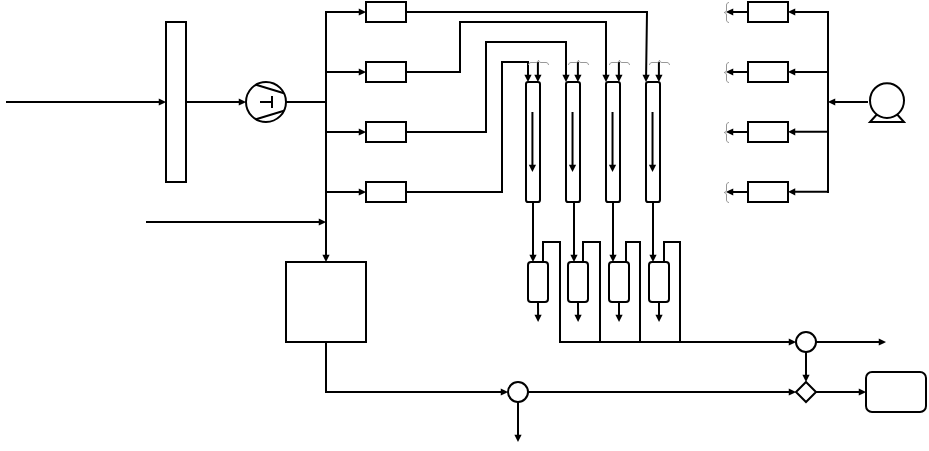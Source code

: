 <mxfile version="27.1.6">
  <diagram name="Page-1" id="fOPXTH3xM05dgXcLHsS2">
    <mxGraphModel dx="784" dy="429" grid="1" gridSize="10" guides="1" tooltips="1" connect="1" arrows="0" fold="1" page="1" pageScale="1" pageWidth="900" pageHeight="1600" math="0" shadow="0">
      <root>
        <mxCell id="0" />
        <mxCell id="1" parent="0" />
        <mxCell id="YD0R1OaTcSya2No4DmvF-2" value="" style="endArrow=block;html=1;rounded=0;strokeWidth=1;endSize=1;endFill=1;" edge="1" parent="1">
          <mxGeometry width="50" height="50" relative="1" as="geometry">
            <mxPoint x="40" y="320" as="sourcePoint" />
            <mxPoint x="120" y="320" as="targetPoint" />
          </mxGeometry>
        </mxCell>
        <mxCell id="YD0R1OaTcSya2No4DmvF-4" value="" style="rounded=0;whiteSpace=wrap;html=1;" vertex="1" parent="1">
          <mxGeometry x="120" y="280" width="10" height="80" as="geometry" />
        </mxCell>
        <mxCell id="YD0R1OaTcSya2No4DmvF-6" value="" style="endArrow=block;html=1;rounded=0;exitX=1;exitY=0.5;exitDx=0;exitDy=0;strokeColor=default;strokeWidth=1;align=center;verticalAlign=middle;fontFamily=Helvetica;fontSize=11;fontColor=default;labelBackgroundColor=default;endFill=1;endSize=1;" edge="1" parent="1" source="YD0R1OaTcSya2No4DmvF-4">
          <mxGeometry width="50" height="50" relative="1" as="geometry">
            <mxPoint x="400" y="410" as="sourcePoint" />
            <mxPoint x="160" y="320" as="targetPoint" />
          </mxGeometry>
        </mxCell>
        <mxCell id="YD0R1OaTcSya2No4DmvF-33" style="edgeStyle=orthogonalEdgeStyle;rounded=0;orthogonalLoop=1;jettySize=auto;html=1;exitX=1;exitY=0.5;exitDx=0;exitDy=0;exitPerimeter=0;entryX=0;entryY=0.5;entryDx=0;entryDy=0;targetPerimeterSpacing=-1;endSize=1;endArrow=block;endFill=1;" edge="1" parent="1" source="YD0R1OaTcSya2No4DmvF-7" target="YD0R1OaTcSya2No4DmvF-14">
          <mxGeometry relative="1" as="geometry" />
        </mxCell>
        <mxCell id="YD0R1OaTcSya2No4DmvF-36" style="edgeStyle=orthogonalEdgeStyle;rounded=0;orthogonalLoop=1;jettySize=auto;html=1;exitX=1;exitY=0.5;exitDx=0;exitDy=0;exitPerimeter=0;entryX=0;entryY=0.5;entryDx=0;entryDy=0;targetPerimeterSpacing=-1;endSize=1;endArrow=block;endFill=1;" edge="1" parent="1" source="YD0R1OaTcSya2No4DmvF-7" target="YD0R1OaTcSya2No4DmvF-13">
          <mxGeometry relative="1" as="geometry" />
        </mxCell>
        <mxCell id="YD0R1OaTcSya2No4DmvF-37" style="edgeStyle=orthogonalEdgeStyle;rounded=0;orthogonalLoop=1;jettySize=auto;html=1;exitX=1;exitY=0.5;exitDx=0;exitDy=0;exitPerimeter=0;entryX=0;entryY=0.5;entryDx=0;entryDy=0;targetPerimeterSpacing=-1;endSize=1;endArrow=block;endFill=1;" edge="1" parent="1" source="YD0R1OaTcSya2No4DmvF-7" target="YD0R1OaTcSya2No4DmvF-8">
          <mxGeometry relative="1" as="geometry" />
        </mxCell>
        <mxCell id="YD0R1OaTcSya2No4DmvF-38" style="edgeStyle=orthogonalEdgeStyle;rounded=0;orthogonalLoop=1;jettySize=auto;html=1;exitX=1;exitY=0.5;exitDx=0;exitDy=0;exitPerimeter=0;entryX=0;entryY=0.5;entryDx=0;entryDy=0;targetPerimeterSpacing=-1;endSize=1;endArrow=block;endFill=1;" edge="1" parent="1" source="YD0R1OaTcSya2No4DmvF-7" target="YD0R1OaTcSya2No4DmvF-12">
          <mxGeometry relative="1" as="geometry" />
        </mxCell>
        <mxCell id="YD0R1OaTcSya2No4DmvF-41" style="edgeStyle=orthogonalEdgeStyle;rounded=0;orthogonalLoop=1;jettySize=auto;html=1;exitX=1;exitY=0.5;exitDx=0;exitDy=0;exitPerimeter=0;entryX=0.5;entryY=0;entryDx=0;entryDy=0;targetPerimeterSpacing=-1;endSize=1;endArrow=block;endFill=1;" edge="1" parent="1" source="YD0R1OaTcSya2No4DmvF-7" target="YD0R1OaTcSya2No4DmvF-40">
          <mxGeometry relative="1" as="geometry" />
        </mxCell>
        <mxCell id="YD0R1OaTcSya2No4DmvF-7" value="" style="shape=mxgraph.pid.compressors_-_iso.compressor_(piston);html=1;pointerEvents=1;align=center;verticalLabelPosition=bottom;verticalAlign=top;dashed=0;" vertex="1" parent="1">
          <mxGeometry x="160" y="310" width="20" height="20" as="geometry" />
        </mxCell>
        <mxCell id="YD0R1OaTcSya2No4DmvF-62" style="edgeStyle=orthogonalEdgeStyle;rounded=0;orthogonalLoop=1;jettySize=auto;html=1;exitX=1;exitY=0.5;exitDx=0;exitDy=0;entryX=0;entryY=0.5;entryDx=0;entryDy=0;endSize=1;endArrow=block;endFill=1;" edge="1" parent="1" source="YD0R1OaTcSya2No4DmvF-8">
          <mxGeometry relative="1" as="geometry">
            <mxPoint x="236.5" y="275" as="sourcePoint" />
            <mxPoint x="360" y="310" as="targetPoint" />
          </mxGeometry>
        </mxCell>
        <mxCell id="YD0R1OaTcSya2No4DmvF-8" value="" style="rounded=0;whiteSpace=wrap;html=1;" vertex="1" parent="1">
          <mxGeometry x="220" y="270" width="20" height="10" as="geometry" />
        </mxCell>
        <mxCell id="YD0R1OaTcSya2No4DmvF-60" style="edgeStyle=orthogonalEdgeStyle;rounded=0;orthogonalLoop=1;jettySize=auto;html=1;exitX=1;exitY=0.5;exitDx=0;exitDy=0;entryX=0;entryY=1;entryDx=0;entryDy=0;endSize=1;endArrow=block;endFill=1;" edge="1" parent="1" source="YD0R1OaTcSya2No4DmvF-12" target="YD0R1OaTcSya2No4DmvF-44">
          <mxGeometry relative="1" as="geometry" />
        </mxCell>
        <mxCell id="YD0R1OaTcSya2No4DmvF-12" value="" style="rounded=0;whiteSpace=wrap;html=1;" vertex="1" parent="1">
          <mxGeometry x="220" y="330" width="20" height="10" as="geometry" />
        </mxCell>
        <mxCell id="YD0R1OaTcSya2No4DmvF-59" style="edgeStyle=orthogonalEdgeStyle;rounded=0;orthogonalLoop=1;jettySize=auto;html=1;exitX=1;exitY=0.5;exitDx=0;exitDy=0;entryX=0;entryY=0.5;entryDx=0;entryDy=0;endSize=1;endArrow=block;endFill=1;" edge="1" parent="1" source="YD0R1OaTcSya2No4DmvF-13">
          <mxGeometry relative="1" as="geometry">
            <mxPoint x="237.5" y="365" as="sourcePoint" />
            <mxPoint x="301" y="310" as="targetPoint" />
            <Array as="points">
              <mxPoint x="288" y="365" />
              <mxPoint x="288" y="300" />
              <mxPoint x="301" y="300" />
            </Array>
          </mxGeometry>
        </mxCell>
        <mxCell id="YD0R1OaTcSya2No4DmvF-13" value="" style="rounded=0;whiteSpace=wrap;html=1;" vertex="1" parent="1">
          <mxGeometry x="220" y="360" width="20" height="10" as="geometry" />
        </mxCell>
        <mxCell id="YD0R1OaTcSya2No4DmvF-61" style="edgeStyle=orthogonalEdgeStyle;rounded=0;orthogonalLoop=1;jettySize=auto;html=1;exitX=1;exitY=0.5;exitDx=0;exitDy=0;entryX=0;entryY=0.5;entryDx=0;entryDy=0;endSize=1;endArrow=block;endFill=1;" edge="1" parent="1" source="YD0R1OaTcSya2No4DmvF-14">
          <mxGeometry relative="1" as="geometry">
            <mxPoint x="236.5" y="305" as="sourcePoint" />
            <mxPoint x="340" y="310" as="targetPoint" />
            <Array as="points">
              <mxPoint x="267" y="305" />
              <mxPoint x="267" y="280" />
              <mxPoint x="340" y="280" />
            </Array>
          </mxGeometry>
        </mxCell>
        <mxCell id="YD0R1OaTcSya2No4DmvF-14" value="" style="rounded=0;whiteSpace=wrap;html=1;" vertex="1" parent="1">
          <mxGeometry x="220" y="300" width="20" height="10" as="geometry" />
        </mxCell>
        <mxCell id="YD0R1OaTcSya2No4DmvF-83" style="edgeStyle=orthogonalEdgeStyle;rounded=0;orthogonalLoop=1;jettySize=auto;html=1;exitX=0.5;exitY=1;exitDx=0;exitDy=0;entryX=0;entryY=0.5;entryDx=0;entryDy=0;strokeColor=default;align=center;verticalAlign=middle;fontFamily=Helvetica;fontSize=11;fontColor=default;labelBackgroundColor=default;endArrow=block;endFill=1;endSize=1;" edge="1" parent="1" source="YD0R1OaTcSya2No4DmvF-40" target="YD0R1OaTcSya2No4DmvF-82">
          <mxGeometry relative="1" as="geometry" />
        </mxCell>
        <mxCell id="YD0R1OaTcSya2No4DmvF-40" value="" style="whiteSpace=wrap;html=1;aspect=fixed;" vertex="1" parent="1">
          <mxGeometry x="180" y="400" width="40" height="40" as="geometry" />
        </mxCell>
        <mxCell id="YD0R1OaTcSya2No4DmvF-69" style="edgeStyle=orthogonalEdgeStyle;rounded=0;orthogonalLoop=1;jettySize=auto;html=1;exitX=1;exitY=0.5;exitDx=0;exitDy=0;strokeColor=default;align=center;verticalAlign=middle;fontFamily=Helvetica;fontSize=11;fontColor=default;labelBackgroundColor=default;endArrow=block;endFill=1;endSize=1;entryX=0;entryY=0.75;entryDx=0;entryDy=0;" edge="1" parent="1" source="YD0R1OaTcSya2No4DmvF-42" target="YD0R1OaTcSya2No4DmvF-64">
          <mxGeometry relative="1" as="geometry">
            <mxPoint x="304" y="390" as="targetPoint" />
          </mxGeometry>
        </mxCell>
        <mxCell id="YD0R1OaTcSya2No4DmvF-42" value="" style="rounded=1;whiteSpace=wrap;html=1;flipV=1;flipH=1;direction=south;" vertex="1" parent="1">
          <mxGeometry x="300" y="310" width="7" height="60" as="geometry" />
        </mxCell>
        <mxCell id="YD0R1OaTcSya2No4DmvF-73" style="edgeStyle=orthogonalEdgeStyle;rounded=0;orthogonalLoop=1;jettySize=auto;html=1;exitX=1;exitY=0.5;exitDx=0;exitDy=0;entryX=0;entryY=0.5;entryDx=0;entryDy=0;entryPerimeter=0;strokeColor=default;align=center;verticalAlign=middle;fontFamily=Helvetica;fontSize=11;fontColor=default;labelBackgroundColor=default;endArrow=block;endFill=1;endSize=1;" edge="1" parent="1">
          <mxGeometry relative="1" as="geometry">
            <mxPoint x="343.5" y="400" as="targetPoint" />
            <mxPoint x="340.5" y="370" as="sourcePoint" />
            <Array as="points">
              <mxPoint x="344" y="370" />
            </Array>
          </mxGeometry>
        </mxCell>
        <mxCell id="YD0R1OaTcSya2No4DmvF-43" value="" style="rounded=1;whiteSpace=wrap;html=1;flipV=0;flipH=1;direction=south;" vertex="1" parent="1">
          <mxGeometry x="340" y="310" width="7" height="60" as="geometry" />
        </mxCell>
        <mxCell id="YD0R1OaTcSya2No4DmvF-71" style="edgeStyle=orthogonalEdgeStyle;rounded=0;orthogonalLoop=1;jettySize=auto;html=1;exitX=1;exitY=0.5;exitDx=0;exitDy=0;entryX=0;entryY=0.5;entryDx=0;entryDy=0;strokeColor=default;align=center;verticalAlign=middle;fontFamily=Helvetica;fontSize=11;fontColor=default;labelBackgroundColor=default;endArrow=block;endFill=1;endSize=1;" edge="1" parent="1">
          <mxGeometry relative="1" as="geometry">
            <mxPoint x="324" y="400" as="targetPoint" />
            <mxPoint x="322.5" y="370" as="sourcePoint" />
          </mxGeometry>
        </mxCell>
        <mxCell id="YD0R1OaTcSya2No4DmvF-44" value="" style="rounded=1;whiteSpace=wrap;html=1;flipV=0;flipH=1;direction=south;" vertex="1" parent="1">
          <mxGeometry x="320" y="310" width="7" height="60" as="geometry" />
        </mxCell>
        <mxCell id="YD0R1OaTcSya2No4DmvF-74" style="edgeStyle=orthogonalEdgeStyle;rounded=0;orthogonalLoop=1;jettySize=auto;html=1;exitX=1;exitY=0.5;exitDx=0;exitDy=0;entryX=0;entryY=0.5;entryDx=0;entryDy=0;strokeColor=default;align=center;verticalAlign=middle;fontFamily=Helvetica;fontSize=11;fontColor=default;labelBackgroundColor=default;endArrow=block;endFill=1;endSize=1;" edge="1" parent="1">
          <mxGeometry relative="1" as="geometry">
            <mxPoint x="361.5" y="370" as="sourcePoint" />
            <mxPoint x="363.5" y="400" as="targetPoint" />
          </mxGeometry>
        </mxCell>
        <mxCell id="YD0R1OaTcSya2No4DmvF-45" value="" style="rounded=1;whiteSpace=wrap;html=1;flipV=0;flipH=1;direction=south;" vertex="1" parent="1">
          <mxGeometry x="360" y="310" width="7" height="60" as="geometry" />
        </mxCell>
        <mxCell id="YD0R1OaTcSya2No4DmvF-47" value="" style="endArrow=block;html=1;rounded=1;strokeWidth=1;endFill=1;curved=0;endSize=1;" edge="1" parent="1">
          <mxGeometry width="50" height="50" relative="1" as="geometry">
            <mxPoint x="303.212" y="325" as="sourcePoint" />
            <mxPoint x="303.212" y="355" as="targetPoint" />
          </mxGeometry>
        </mxCell>
        <mxCell id="YD0R1OaTcSya2No4DmvF-48" value="" style="endArrow=block;html=1;rounded=1;strokeWidth=1;endFill=1;curved=0;endSize=1;" edge="1" parent="1">
          <mxGeometry width="50" height="50" relative="1" as="geometry">
            <mxPoint x="323.26" y="325" as="sourcePoint" />
            <mxPoint x="323.26" y="355" as="targetPoint" />
          </mxGeometry>
        </mxCell>
        <mxCell id="YD0R1OaTcSya2No4DmvF-49" value="" style="endArrow=block;html=1;rounded=1;strokeWidth=1;endFill=1;curved=0;endSize=1;" edge="1" parent="1">
          <mxGeometry width="50" height="50" relative="1" as="geometry">
            <mxPoint x="343.26" y="325" as="sourcePoint" />
            <mxPoint x="343.26" y="355" as="targetPoint" />
          </mxGeometry>
        </mxCell>
        <mxCell id="YD0R1OaTcSya2No4DmvF-50" value="" style="endArrow=block;html=1;rounded=1;strokeWidth=1;endFill=1;curved=0;endSize=1;" edge="1" parent="1">
          <mxGeometry width="50" height="50" relative="1" as="geometry">
            <mxPoint x="363.26" y="325" as="sourcePoint" />
            <mxPoint x="363.26" y="355" as="targetPoint" />
          </mxGeometry>
        </mxCell>
        <mxCell id="YD0R1OaTcSya2No4DmvF-75" style="edgeStyle=orthogonalEdgeStyle;rounded=0;orthogonalLoop=1;jettySize=auto;html=1;exitX=0;exitY=0.25;exitDx=0;exitDy=0;strokeColor=default;align=center;verticalAlign=middle;fontFamily=Helvetica;fontSize=11;fontColor=default;labelBackgroundColor=default;endArrow=none;endFill=1;endSize=1;startFill=0;" edge="1" parent="1" source="YD0R1OaTcSya2No4DmvF-64">
          <mxGeometry relative="1" as="geometry">
            <mxPoint x="340" y="440" as="targetPoint" />
            <mxPoint x="305.5" y="400" as="sourcePoint" />
            <Array as="points">
              <mxPoint x="308" y="390" />
              <mxPoint x="317" y="390" />
              <mxPoint x="317" y="440" />
            </Array>
          </mxGeometry>
        </mxCell>
        <mxCell id="YD0R1OaTcSya2No4DmvF-88" style="edgeStyle=orthogonalEdgeStyle;rounded=0;orthogonalLoop=1;jettySize=auto;html=1;exitX=1;exitY=0.5;exitDx=0;exitDy=0;strokeColor=default;align=center;verticalAlign=middle;fontFamily=Helvetica;fontSize=11;fontColor=default;labelBackgroundColor=default;endArrow=block;endFill=1;endSize=1;" edge="1" parent="1" source="YD0R1OaTcSya2No4DmvF-64">
          <mxGeometry relative="1" as="geometry">
            <mxPoint x="306.048" y="430" as="targetPoint" />
          </mxGeometry>
        </mxCell>
        <mxCell id="YD0R1OaTcSya2No4DmvF-64" value="" style="rounded=1;whiteSpace=wrap;html=1;direction=south;" vertex="1" parent="1">
          <mxGeometry x="301" y="400" width="10" height="20" as="geometry" />
        </mxCell>
        <mxCell id="YD0R1OaTcSya2No4DmvF-76" style="edgeStyle=orthogonalEdgeStyle;rounded=0;orthogonalLoop=1;jettySize=auto;html=1;exitX=0;exitY=0.25;exitDx=0;exitDy=0;strokeColor=default;align=center;verticalAlign=middle;fontFamily=Helvetica;fontSize=11;fontColor=default;labelBackgroundColor=default;endArrow=none;endFill=1;endSize=1;startFill=0;" edge="1" parent="1" source="YD0R1OaTcSya2No4DmvF-65">
          <mxGeometry relative="1" as="geometry">
            <mxPoint x="370" y="440" as="targetPoint" />
            <mxPoint x="325.5" y="400" as="sourcePoint" />
            <Array as="points">
              <mxPoint x="328" y="390" />
              <mxPoint x="337" y="390" />
              <mxPoint x="337" y="440" />
            </Array>
          </mxGeometry>
        </mxCell>
        <mxCell id="YD0R1OaTcSya2No4DmvF-89" style="edgeStyle=orthogonalEdgeStyle;rounded=0;orthogonalLoop=1;jettySize=auto;html=1;exitX=1;exitY=0.5;exitDx=0;exitDy=0;strokeColor=default;align=center;verticalAlign=middle;fontFamily=Helvetica;fontSize=11;fontColor=default;labelBackgroundColor=default;endArrow=block;endFill=1;endSize=1;" edge="1" parent="1" source="YD0R1OaTcSya2No4DmvF-65">
          <mxGeometry relative="1" as="geometry">
            <mxPoint x="326.048" y="430" as="targetPoint" />
          </mxGeometry>
        </mxCell>
        <mxCell id="YD0R1OaTcSya2No4DmvF-65" value="" style="rounded=1;whiteSpace=wrap;html=1;direction=south;" vertex="1" parent="1">
          <mxGeometry x="321" y="400" width="10" height="20" as="geometry" />
        </mxCell>
        <mxCell id="YD0R1OaTcSya2No4DmvF-77" style="edgeStyle=orthogonalEdgeStyle;rounded=0;orthogonalLoop=1;jettySize=auto;html=1;exitX=0;exitY=0.15;exitDx=0;exitDy=0;exitPerimeter=0;strokeColor=default;align=center;verticalAlign=middle;fontFamily=Helvetica;fontSize=11;fontColor=default;labelBackgroundColor=default;endArrow=none;endFill=1;endSize=1;startFill=0;" edge="1" parent="1" source="YD0R1OaTcSya2No4DmvF-66">
          <mxGeometry relative="1" as="geometry">
            <mxPoint x="430" y="440" as="targetPoint" />
            <mxPoint x="346" y="400" as="sourcePoint" />
            <Array as="points">
              <mxPoint x="350" y="390" />
              <mxPoint x="357" y="390" />
              <mxPoint x="357" y="440" />
            </Array>
          </mxGeometry>
        </mxCell>
        <mxCell id="YD0R1OaTcSya2No4DmvF-90" style="edgeStyle=orthogonalEdgeStyle;rounded=0;orthogonalLoop=1;jettySize=auto;html=1;exitX=1;exitY=0.5;exitDx=0;exitDy=0;strokeColor=default;align=center;verticalAlign=middle;fontFamily=Helvetica;fontSize=11;fontColor=default;labelBackgroundColor=default;endArrow=block;endFill=1;endSize=1;" edge="1" parent="1" source="YD0R1OaTcSya2No4DmvF-66">
          <mxGeometry relative="1" as="geometry">
            <mxPoint x="346.524" y="430" as="targetPoint" />
          </mxGeometry>
        </mxCell>
        <mxCell id="YD0R1OaTcSya2No4DmvF-66" value="" style="rounded=1;whiteSpace=wrap;html=1;direction=south;" vertex="1" parent="1">
          <mxGeometry x="341.5" y="400" width="10" height="20" as="geometry" />
        </mxCell>
        <mxCell id="YD0R1OaTcSya2No4DmvF-78" style="edgeStyle=orthogonalEdgeStyle;rounded=0;orthogonalLoop=1;jettySize=auto;html=1;exitX=0;exitY=0.25;exitDx=0;exitDy=0;strokeColor=default;align=center;verticalAlign=middle;fontFamily=Helvetica;fontSize=11;fontColor=default;labelBackgroundColor=default;endArrow=block;endFill=1;endSize=1;entryX=0;entryY=0.5;entryDx=0;entryDy=0;" edge="1" parent="1" source="YD0R1OaTcSya2No4DmvF-67" target="YD0R1OaTcSya2No4DmvF-79">
          <mxGeometry relative="1" as="geometry">
            <mxPoint x="377" y="440" as="targetPoint" />
            <mxPoint x="366" y="400" as="sourcePoint" />
            <Array as="points">
              <mxPoint x="369" y="390" />
              <mxPoint x="377" y="390" />
              <mxPoint x="377" y="440" />
            </Array>
          </mxGeometry>
        </mxCell>
        <mxCell id="YD0R1OaTcSya2No4DmvF-91" style="edgeStyle=orthogonalEdgeStyle;rounded=0;orthogonalLoop=1;jettySize=auto;html=1;exitX=1;exitY=0.5;exitDx=0;exitDy=0;strokeColor=default;align=center;verticalAlign=middle;fontFamily=Helvetica;fontSize=11;fontColor=default;labelBackgroundColor=default;endArrow=block;endFill=1;endSize=1;" edge="1" parent="1" source="YD0R1OaTcSya2No4DmvF-67">
          <mxGeometry relative="1" as="geometry">
            <mxPoint x="366.524" y="430" as="targetPoint" />
          </mxGeometry>
        </mxCell>
        <mxCell id="YD0R1OaTcSya2No4DmvF-67" value="" style="rounded=1;whiteSpace=wrap;html=1;direction=south;" vertex="1" parent="1">
          <mxGeometry x="361.5" y="400" width="10" height="20" as="geometry" />
        </mxCell>
        <mxCell id="YD0R1OaTcSya2No4DmvF-80" style="edgeStyle=orthogonalEdgeStyle;rounded=0;orthogonalLoop=1;jettySize=auto;html=1;exitX=0.5;exitY=1;exitDx=0;exitDy=0;strokeColor=default;align=center;verticalAlign=middle;fontFamily=Helvetica;fontSize=11;fontColor=default;labelBackgroundColor=default;endArrow=block;endFill=1;endSize=1;" edge="1" parent="1" source="YD0R1OaTcSya2No4DmvF-79">
          <mxGeometry relative="1" as="geometry">
            <mxPoint x="440" y="460" as="targetPoint" />
            <Array as="points">
              <mxPoint x="440" y="460" />
              <mxPoint x="440" y="460" />
            </Array>
          </mxGeometry>
        </mxCell>
        <mxCell id="YD0R1OaTcSya2No4DmvF-123" style="edgeStyle=orthogonalEdgeStyle;rounded=0;orthogonalLoop=1;jettySize=auto;html=1;exitX=1;exitY=0.5;exitDx=0;exitDy=0;strokeColor=default;align=center;verticalAlign=middle;fontFamily=Helvetica;fontSize=11;fontColor=default;labelBackgroundColor=default;endArrow=block;endFill=1;endSize=1;" edge="1" parent="1" source="YD0R1OaTcSya2No4DmvF-79">
          <mxGeometry relative="1" as="geometry">
            <mxPoint x="480" y="440.143" as="targetPoint" />
          </mxGeometry>
        </mxCell>
        <mxCell id="YD0R1OaTcSya2No4DmvF-79" value="" style="ellipse;whiteSpace=wrap;html=1;aspect=fixed;" vertex="1" parent="1">
          <mxGeometry x="435" y="435" width="10" height="10" as="geometry" />
        </mxCell>
        <mxCell id="YD0R1OaTcSya2No4DmvF-86" style="edgeStyle=orthogonalEdgeStyle;rounded=0;orthogonalLoop=1;jettySize=auto;html=1;exitX=1;exitY=0.5;exitDx=0;exitDy=0;entryX=0;entryY=0.5;entryDx=0;entryDy=0;strokeColor=default;align=center;verticalAlign=middle;fontFamily=Helvetica;fontSize=11;fontColor=default;labelBackgroundColor=default;endArrow=block;endFill=1;endSize=1;" edge="1" parent="1" source="YD0R1OaTcSya2No4DmvF-81" target="YD0R1OaTcSya2No4DmvF-85">
          <mxGeometry relative="1" as="geometry" />
        </mxCell>
        <mxCell id="YD0R1OaTcSya2No4DmvF-81" value="" style="rhombus;whiteSpace=wrap;html=1;" vertex="1" parent="1">
          <mxGeometry x="435" y="460" width="10" height="10" as="geometry" />
        </mxCell>
        <mxCell id="YD0R1OaTcSya2No4DmvF-84" style="edgeStyle=orthogonalEdgeStyle;rounded=0;orthogonalLoop=1;jettySize=auto;html=1;exitX=1;exitY=0.5;exitDx=0;exitDy=0;entryX=0;entryY=0.5;entryDx=0;entryDy=0;strokeColor=default;align=center;verticalAlign=middle;fontFamily=Helvetica;fontSize=11;fontColor=default;labelBackgroundColor=default;endArrow=block;endFill=1;endSize=1;" edge="1" parent="1" source="YD0R1OaTcSya2No4DmvF-82" target="YD0R1OaTcSya2No4DmvF-81">
          <mxGeometry relative="1" as="geometry" />
        </mxCell>
        <mxCell id="YD0R1OaTcSya2No4DmvF-124" style="edgeStyle=orthogonalEdgeStyle;rounded=0;orthogonalLoop=1;jettySize=auto;html=1;exitX=0.5;exitY=1;exitDx=0;exitDy=0;strokeColor=default;align=center;verticalAlign=middle;fontFamily=Helvetica;fontSize=11;fontColor=default;labelBackgroundColor=default;endArrow=block;endFill=1;endSize=1;" edge="1" parent="1" source="YD0R1OaTcSya2No4DmvF-82">
          <mxGeometry relative="1" as="geometry">
            <mxPoint x="296" y="490" as="targetPoint" />
          </mxGeometry>
        </mxCell>
        <mxCell id="YD0R1OaTcSya2No4DmvF-82" value="" style="ellipse;whiteSpace=wrap;html=1;aspect=fixed;" vertex="1" parent="1">
          <mxGeometry x="291" y="460" width="10" height="10" as="geometry" />
        </mxCell>
        <mxCell id="YD0R1OaTcSya2No4DmvF-85" value="" style="rounded=1;whiteSpace=wrap;html=1;" vertex="1" parent="1">
          <mxGeometry x="470" y="455" width="30" height="20" as="geometry" />
        </mxCell>
        <mxCell id="YD0R1OaTcSya2No4DmvF-87" value="" style="endArrow=block;html=1;rounded=0;strokeColor=default;align=center;verticalAlign=middle;fontFamily=Helvetica;fontSize=11;fontColor=default;labelBackgroundColor=default;endFill=1;endSize=1;" edge="1" parent="1">
          <mxGeometry width="50" height="50" relative="1" as="geometry">
            <mxPoint x="110" y="380" as="sourcePoint" />
            <mxPoint x="200" y="380" as="targetPoint" />
          </mxGeometry>
        </mxCell>
        <mxCell id="YD0R1OaTcSya2No4DmvF-93" value="" style="shape=stencil(7VXBTsQgFPwaroYFt9GjqXo22S/A7tMSKRDA3fXvpX1tLC5trNWLMenlzZSZ4fVRCC99LSwQRoW3UAXCbwljB+GkeFQRZpGpESyusdSiAUQewEkfhAqyQsoHZ17gKPehXyN1Hd8JyB57HdqW/I7Qmwi2Dy8ro3V0l0b7hBnxUVtIHZIAOxS20aOBAA5Riuipry62WL9hvcGKsPtPGSIyFYOXT8bBszOvep/NZ0W74zNioBtzgI9EG5YE2hb5RKmEknokQROF4cssUSjWS1xeLdhH19+JNsX2SqVweGYEQClpPYwmkmYGa6JHbD7c9wKk/ivsf9Oa8+EE/Jx7Yp54J9YrbRedqi8b54d58fJ/9+xy+nft539hk9PcLTu7PzoU794OeAc=);html=1;pointerEvents=1;align=center;verticalLabelPosition=bottom;verticalAlign=top;dashed=0;" vertex="1" parent="1">
          <mxGeometry x="472" y="310" width="17" height="20" as="geometry" />
        </mxCell>
        <mxCell id="YD0R1OaTcSya2No4DmvF-106" style="edgeStyle=orthogonalEdgeStyle;rounded=0;orthogonalLoop=1;jettySize=auto;html=1;exitX=0;exitY=0.5;exitDx=0;exitDy=0;strokeColor=default;align=center;verticalAlign=middle;fontFamily=Helvetica;fontSize=11;fontColor=default;labelBackgroundColor=default;endArrow=block;endFill=1;endSize=1;" edge="1" parent="1" source="YD0R1OaTcSya2No4DmvF-95">
          <mxGeometry relative="1" as="geometry">
            <mxPoint x="400" y="275" as="targetPoint" />
          </mxGeometry>
        </mxCell>
        <mxCell id="YD0R1OaTcSya2No4DmvF-95" value="" style="rounded=0;whiteSpace=wrap;html=1;" vertex="1" parent="1">
          <mxGeometry x="411" y="270" width="20" height="10" as="geometry" />
        </mxCell>
        <mxCell id="YD0R1OaTcSya2No4DmvF-108" style="edgeStyle=orthogonalEdgeStyle;rounded=0;orthogonalLoop=1;jettySize=auto;html=1;exitX=0;exitY=0.5;exitDx=0;exitDy=0;strokeColor=default;align=center;verticalAlign=middle;fontFamily=Helvetica;fontSize=11;fontColor=default;labelBackgroundColor=default;endArrow=block;endFill=1;endSize=1;" edge="1" parent="1" source="YD0R1OaTcSya2No4DmvF-96">
          <mxGeometry relative="1" as="geometry">
            <mxPoint x="400" y="335" as="targetPoint" />
          </mxGeometry>
        </mxCell>
        <mxCell id="YD0R1OaTcSya2No4DmvF-96" value="" style="rounded=0;whiteSpace=wrap;html=1;" vertex="1" parent="1">
          <mxGeometry x="411" y="330" width="20" height="10" as="geometry" />
        </mxCell>
        <mxCell id="YD0R1OaTcSya2No4DmvF-109" style="edgeStyle=orthogonalEdgeStyle;rounded=0;orthogonalLoop=1;jettySize=auto;html=1;exitX=0;exitY=0.5;exitDx=0;exitDy=0;strokeColor=default;align=center;verticalAlign=middle;fontFamily=Helvetica;fontSize=11;fontColor=default;labelBackgroundColor=default;endArrow=block;endFill=1;endSize=1;" edge="1" parent="1" source="YD0R1OaTcSya2No4DmvF-97">
          <mxGeometry relative="1" as="geometry">
            <mxPoint x="400" y="365" as="targetPoint" />
          </mxGeometry>
        </mxCell>
        <mxCell id="YD0R1OaTcSya2No4DmvF-97" value="" style="rounded=0;whiteSpace=wrap;html=1;" vertex="1" parent="1">
          <mxGeometry x="411" y="360" width="20" height="10" as="geometry" />
        </mxCell>
        <mxCell id="YD0R1OaTcSya2No4DmvF-107" style="edgeStyle=orthogonalEdgeStyle;rounded=0;orthogonalLoop=1;jettySize=auto;html=1;exitX=0;exitY=0.5;exitDx=0;exitDy=0;strokeColor=default;align=center;verticalAlign=middle;fontFamily=Helvetica;fontSize=11;fontColor=default;labelBackgroundColor=default;endArrow=block;endFill=1;endSize=1;" edge="1" parent="1" source="YD0R1OaTcSya2No4DmvF-98">
          <mxGeometry relative="1" as="geometry">
            <mxPoint x="400" y="305" as="targetPoint" />
          </mxGeometry>
        </mxCell>
        <mxCell id="YD0R1OaTcSya2No4DmvF-98" value="" style="rounded=0;whiteSpace=wrap;html=1;" vertex="1" parent="1">
          <mxGeometry x="411" y="300" width="20" height="10" as="geometry" />
        </mxCell>
        <mxCell id="YD0R1OaTcSya2No4DmvF-99" value="" style="endArrow=block;html=1;rounded=0;exitX=-0.059;exitY=0.5;exitDx=0;exitDy=0;exitPerimeter=0;strokeColor=default;align=center;verticalAlign=middle;fontFamily=Helvetica;fontSize=11;fontColor=default;labelBackgroundColor=default;endFill=1;endSize=1;" edge="1" parent="1" source="YD0R1OaTcSya2No4DmvF-93">
          <mxGeometry width="50" height="50" relative="1" as="geometry">
            <mxPoint x="441" y="280" as="sourcePoint" />
            <mxPoint x="451" y="320" as="targetPoint" />
          </mxGeometry>
        </mxCell>
        <mxCell id="YD0R1OaTcSya2No4DmvF-100" value="" style="endArrow=none;html=1;rounded=0;endSize=6;" edge="1" parent="1">
          <mxGeometry width="50" height="50" relative="1" as="geometry">
            <mxPoint x="451" y="365.5" as="sourcePoint" />
            <mxPoint x="451" y="274.5" as="targetPoint" />
          </mxGeometry>
        </mxCell>
        <mxCell id="YD0R1OaTcSya2No4DmvF-101" value="" style="endArrow=block;html=1;rounded=0;entryX=1;entryY=0.5;entryDx=0;entryDy=0;strokeColor=default;align=center;verticalAlign=middle;fontFamily=Helvetica;fontSize=11;fontColor=default;labelBackgroundColor=default;endFill=1;endSize=1;" edge="1" parent="1" target="YD0R1OaTcSya2No4DmvF-95">
          <mxGeometry width="50" height="50" relative="1" as="geometry">
            <mxPoint x="451" y="275" as="sourcePoint" />
            <mxPoint x="522" y="250" as="targetPoint" />
          </mxGeometry>
        </mxCell>
        <mxCell id="YD0R1OaTcSya2No4DmvF-102" value="" style="endArrow=block;html=1;rounded=0;entryX=1;entryY=0.5;entryDx=0;entryDy=0;strokeColor=default;align=center;verticalAlign=middle;fontFamily=Helvetica;fontSize=11;fontColor=default;labelBackgroundColor=default;endFill=1;endSize=1;" edge="1" parent="1" target="YD0R1OaTcSya2No4DmvF-98">
          <mxGeometry width="50" height="50" relative="1" as="geometry">
            <mxPoint x="451" y="305" as="sourcePoint" />
            <mxPoint x="481" y="300" as="targetPoint" />
          </mxGeometry>
        </mxCell>
        <mxCell id="YD0R1OaTcSya2No4DmvF-103" value="" style="endArrow=block;html=1;rounded=0;entryX=1;entryY=0.5;entryDx=0;entryDy=0;strokeColor=default;align=center;verticalAlign=middle;fontFamily=Helvetica;fontSize=11;fontColor=default;labelBackgroundColor=default;endFill=1;endSize=1;" edge="1" parent="1">
          <mxGeometry width="50" height="50" relative="1" as="geometry">
            <mxPoint x="451" y="334.9" as="sourcePoint" />
            <mxPoint x="431" y="334.9" as="targetPoint" />
          </mxGeometry>
        </mxCell>
        <mxCell id="YD0R1OaTcSya2No4DmvF-104" value="" style="endArrow=block;html=1;rounded=0;entryX=1;entryY=0.5;entryDx=0;entryDy=0;strokeColor=default;align=center;verticalAlign=middle;fontFamily=Helvetica;fontSize=11;fontColor=default;labelBackgroundColor=default;endFill=1;endSize=1;" edge="1" parent="1">
          <mxGeometry width="50" height="50" relative="1" as="geometry">
            <mxPoint x="451" y="364.9" as="sourcePoint" />
            <mxPoint x="431" y="364.9" as="targetPoint" />
          </mxGeometry>
        </mxCell>
        <mxCell id="YD0R1OaTcSya2No4DmvF-111" value="" style="labelPosition=right;align=left;strokeWidth=0.5;shape=mxgraph.mockup.markup.curlyBrace;html=1;shadow=0;dashed=0;strokeColor=#999999;direction=north;" vertex="1" parent="1">
          <mxGeometry x="385" y="270" width="30" height="10" as="geometry" />
        </mxCell>
        <mxCell id="YD0R1OaTcSya2No4DmvF-112" value="" style="labelPosition=right;align=left;strokeWidth=0.5;shape=mxgraph.mockup.markup.curlyBrace;html=1;shadow=0;dashed=0;strokeColor=#999999;direction=north;" vertex="1" parent="1">
          <mxGeometry x="385" y="300" width="30" height="10" as="geometry" />
        </mxCell>
        <mxCell id="YD0R1OaTcSya2No4DmvF-113" value="" style="labelPosition=right;align=left;strokeWidth=0.5;shape=mxgraph.mockup.markup.curlyBrace;html=1;shadow=0;dashed=0;strokeColor=#999999;direction=north;" vertex="1" parent="1">
          <mxGeometry x="385" y="330" width="30" height="10" as="geometry" />
        </mxCell>
        <mxCell id="YD0R1OaTcSya2No4DmvF-114" value="" style="labelPosition=right;align=left;strokeWidth=0.5;shape=mxgraph.mockup.markup.curlyBrace;html=1;shadow=0;dashed=0;strokeColor=#999999;direction=north;" vertex="1" parent="1">
          <mxGeometry x="385" y="360" width="30" height="10" as="geometry" />
        </mxCell>
        <mxCell id="YD0R1OaTcSya2No4DmvF-115" value="" style="endArrow=block;html=1;rounded=0;strokeColor=default;align=center;verticalAlign=middle;fontFamily=Helvetica;fontSize=11;fontColor=default;labelBackgroundColor=default;endFill=1;endSize=1;" edge="1" parent="1">
          <mxGeometry width="50" height="50" relative="1" as="geometry">
            <mxPoint x="305.95" y="300" as="sourcePoint" />
            <mxPoint x="305.95" y="310" as="targetPoint" />
          </mxGeometry>
        </mxCell>
        <mxCell id="YD0R1OaTcSya2No4DmvF-116" value="" style="endArrow=block;html=1;rounded=0;strokeColor=default;align=center;verticalAlign=middle;fontFamily=Helvetica;fontSize=11;fontColor=default;labelBackgroundColor=default;endFill=1;endSize=1;" edge="1" parent="1">
          <mxGeometry width="50" height="50" relative="1" as="geometry">
            <mxPoint x="325.95" y="300" as="sourcePoint" />
            <mxPoint x="325.95" y="310" as="targetPoint" />
          </mxGeometry>
        </mxCell>
        <mxCell id="YD0R1OaTcSya2No4DmvF-117" value="" style="endArrow=block;html=1;rounded=0;strokeColor=default;align=center;verticalAlign=middle;fontFamily=Helvetica;fontSize=11;fontColor=default;labelBackgroundColor=default;endFill=1;endSize=1;" edge="1" parent="1">
          <mxGeometry width="50" height="50" relative="1" as="geometry">
            <mxPoint x="346.45" y="300" as="sourcePoint" />
            <mxPoint x="346.45" y="310" as="targetPoint" />
          </mxGeometry>
        </mxCell>
        <mxCell id="YD0R1OaTcSya2No4DmvF-118" value="" style="endArrow=block;html=1;rounded=0;strokeColor=default;align=center;verticalAlign=middle;fontFamily=Helvetica;fontSize=11;fontColor=default;labelBackgroundColor=default;endFill=1;endSize=1;" edge="1" parent="1">
          <mxGeometry width="50" height="50" relative="1" as="geometry">
            <mxPoint x="366.45" y="300" as="sourcePoint" />
            <mxPoint x="366.45" y="310" as="targetPoint" />
          </mxGeometry>
        </mxCell>
        <mxCell id="YD0R1OaTcSya2No4DmvF-119" value="" style="labelPosition=right;align=left;strokeWidth=0.5;shape=mxgraph.mockup.markup.curlyBrace;html=1;shadow=0;dashed=0;strokeColor=#999999;direction=east;" vertex="1" parent="1">
          <mxGeometry x="341.5" y="285" width="10" height="30" as="geometry" />
        </mxCell>
        <mxCell id="YD0R1OaTcSya2No4DmvF-120" value="" style="labelPosition=right;align=left;strokeWidth=0.5;shape=mxgraph.mockup.markup.curlyBrace;html=1;shadow=0;dashed=0;strokeColor=#999999;direction=east;" vertex="1" parent="1">
          <mxGeometry x="321" y="285" width="10" height="30" as="geometry" />
        </mxCell>
        <mxCell id="YD0R1OaTcSya2No4DmvF-121" value="" style="labelPosition=right;align=left;strokeWidth=0.5;shape=mxgraph.mockup.markup.curlyBrace;html=1;shadow=0;dashed=0;strokeColor=#999999;direction=east;" vertex="1" parent="1">
          <mxGeometry x="301" y="285" width="10" height="30" as="geometry" />
        </mxCell>
        <mxCell id="YD0R1OaTcSya2No4DmvF-122" value="" style="labelPosition=right;align=left;strokeWidth=0.5;shape=mxgraph.mockup.markup.curlyBrace;html=1;shadow=0;dashed=0;strokeColor=#999999;direction=east;" vertex="1" parent="1">
          <mxGeometry x="361.5" y="285" width="10" height="30" as="geometry" />
        </mxCell>
      </root>
    </mxGraphModel>
  </diagram>
</mxfile>
